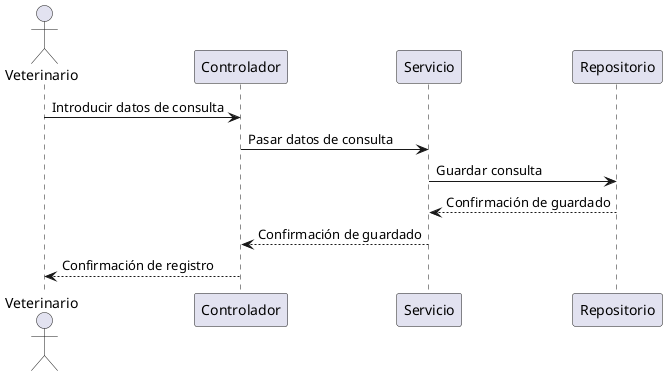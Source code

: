 @startuml
actor "Veterinario" as Vet
participant "Controlador" as Ctrl
participant "Servicio" as Serv
participant "Repositorio" as Repo

Vet -> Ctrl : Introducir datos de consulta
Ctrl -> Serv : Pasar datos de consulta
Serv -> Repo : Guardar consulta
Repo --> Serv : Confirmación de guardado
Serv --> Ctrl : Confirmación de guardado
Ctrl --> Vet : Confirmación de registro
@enduml